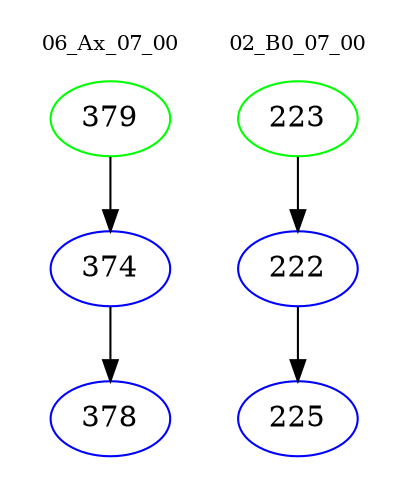 digraph{
subgraph cluster_0 {
color = white
label = "06_Ax_07_00";
fontsize=10;
T0_379 [label="379", color="green"]
T0_379 -> T0_374 [color="black"]
T0_374 [label="374", color="blue"]
T0_374 -> T0_378 [color="black"]
T0_378 [label="378", color="blue"]
}
subgraph cluster_1 {
color = white
label = "02_B0_07_00";
fontsize=10;
T1_223 [label="223", color="green"]
T1_223 -> T1_222 [color="black"]
T1_222 [label="222", color="blue"]
T1_222 -> T1_225 [color="black"]
T1_225 [label="225", color="blue"]
}
}
